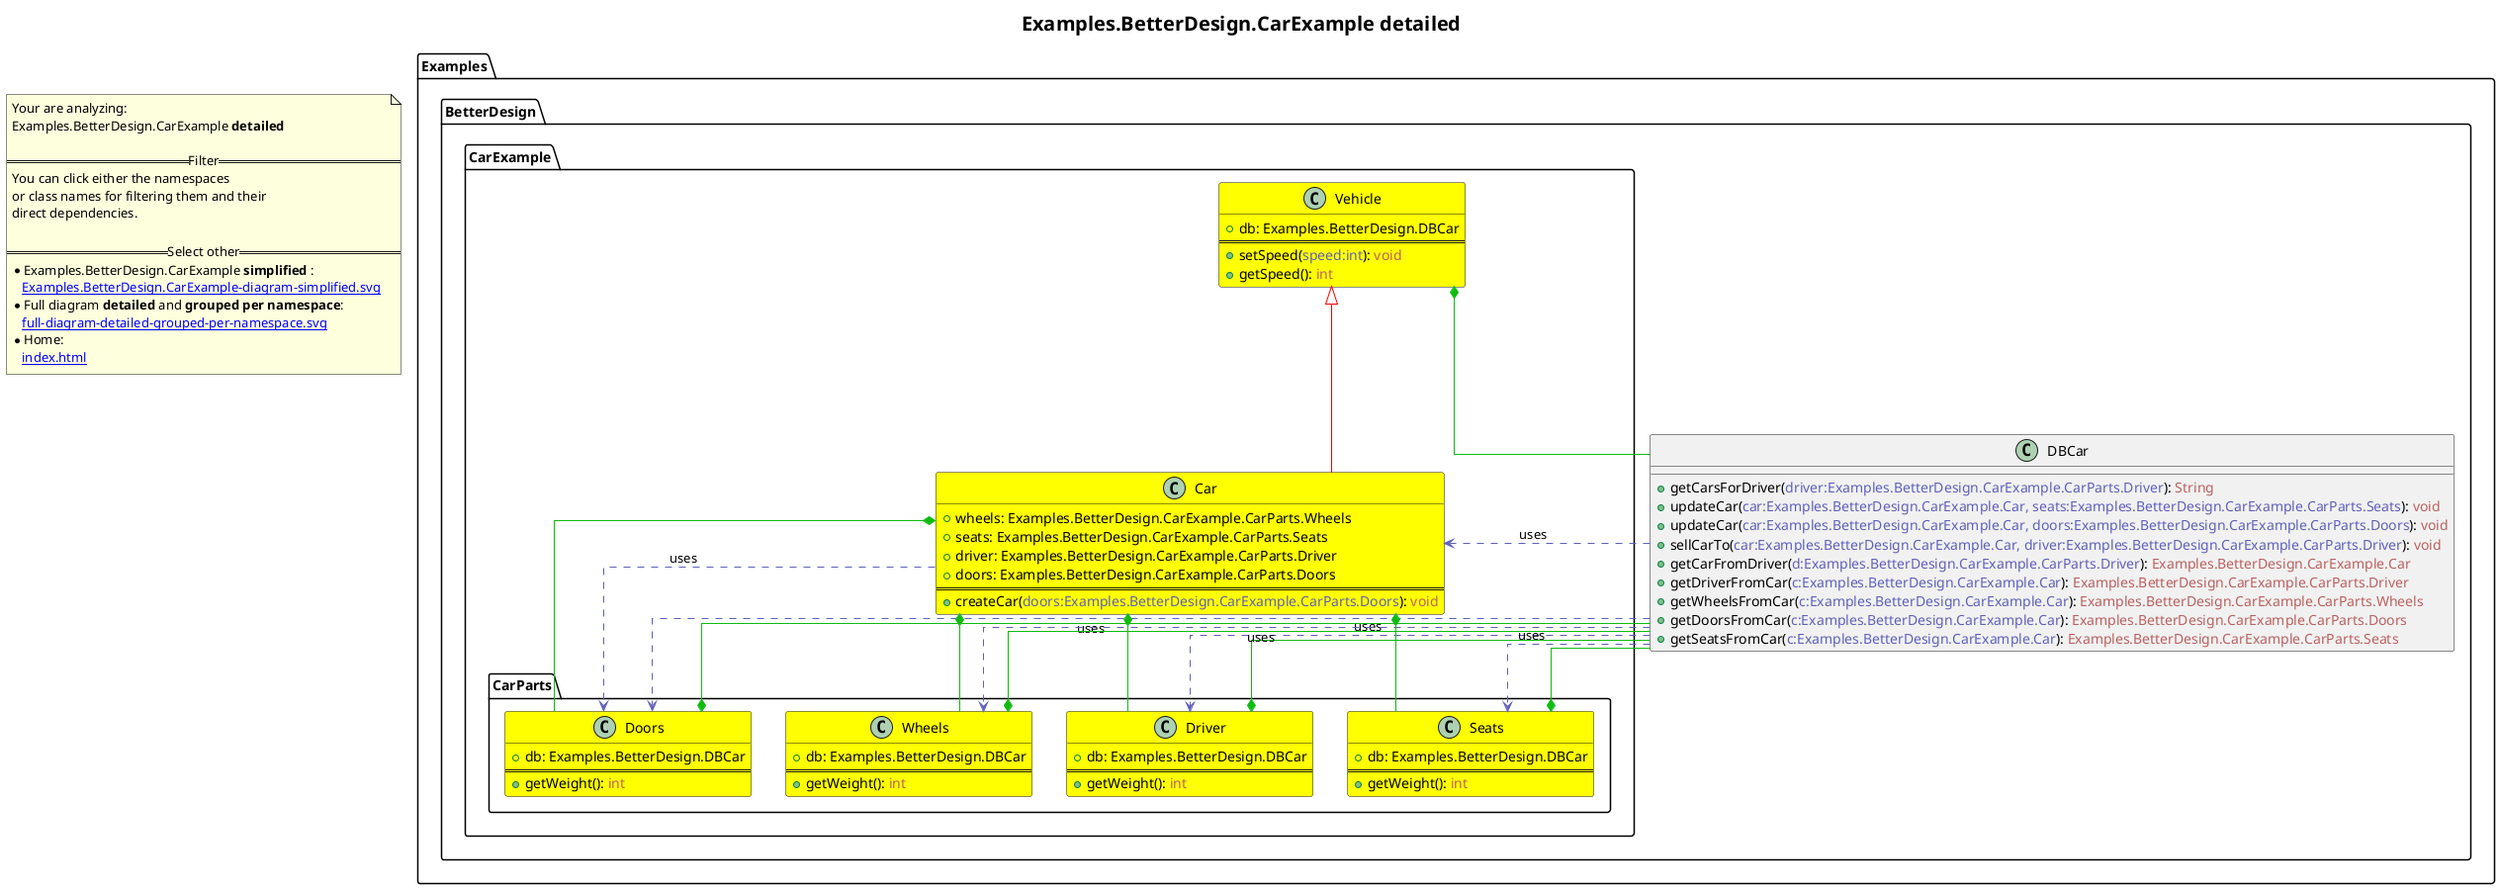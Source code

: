 @startuml
skinparam linetype ortho
title <size:20>Examples.BetterDesign.CarExample **detailed** </size>
note "Your are analyzing:\nExamples.BetterDesign.CarExample **detailed** \n\n==Filter==\nYou can click either the namespaces \nor class names for filtering them and their\ndirect dependencies.\n\n==Select other==\n* Examples.BetterDesign.CarExample **simplified** :\n   [[Examples.BetterDesign.CarExample-diagram-simplified.svg]]\n* Full diagram **detailed** and **grouped per namespace**:\n   [[full-diagram-detailed-grouped-per-namespace.svg]]\n* Home:\n   [[index.html]]" as FloatingNote
  class Examples.BetterDesign.DBCar [[Examples.BetterDesign.DBCar-diagram-detailed.svg]]  {
    + getCarsForDriver(<font color="6060BB">driver:Examples.BetterDesign.CarExample.CarParts.Driver</font>): <font color="BB6060">String</font>
    + updateCar(<font color="6060BB">car:Examples.BetterDesign.CarExample.Car, seats:Examples.BetterDesign.CarExample.CarParts.Seats</font>): <font color="BB6060">void</font>
    + updateCar(<font color="6060BB">car:Examples.BetterDesign.CarExample.Car, doors:Examples.BetterDesign.CarExample.CarParts.Doors</font>): <font color="BB6060">void</font>
    + sellCarTo(<font color="6060BB">car:Examples.BetterDesign.CarExample.Car, driver:Examples.BetterDesign.CarExample.CarParts.Driver</font>): <font color="BB6060">void</font>
    + getCarFromDriver(<font color="6060BB">d:Examples.BetterDesign.CarExample.CarParts.Driver</font>): <font color="BB6060">Examples.BetterDesign.CarExample.Car</font>
    + getDriverFromCar(<font color="6060BB">c:Examples.BetterDesign.CarExample.Car</font>): <font color="BB6060">Examples.BetterDesign.CarExample.CarParts.Driver</font>
    + getWheelsFromCar(<font color="6060BB">c:Examples.BetterDesign.CarExample.Car</font>): <font color="BB6060">Examples.BetterDesign.CarExample.CarParts.Wheels</font>
    + getDoorsFromCar(<font color="6060BB">c:Examples.BetterDesign.CarExample.Car</font>): <font color="BB6060">Examples.BetterDesign.CarExample.CarParts.Doors</font>
    + getSeatsFromCar(<font color="6060BB">c:Examples.BetterDesign.CarExample.Car</font>): <font color="BB6060">Examples.BetterDesign.CarExample.CarParts.Seats</font>
  }
    class Examples.BetterDesign.CarExample.Vehicle [[Examples.BetterDesign.CarExample.Vehicle-diagram-detailed.svg]] #yellow {
      + db: Examples.BetterDesign.DBCar
==
      + setSpeed(<font color="6060BB">speed:int</font>): <font color="BB6060">void</font>
      + getSpeed(<font color="6060BB"></font>): <font color="BB6060">int</font>
    }
    class Examples.BetterDesign.CarExample.Car [[Examples.BetterDesign.CarExample.Car-diagram-detailed.svg]] #yellow {
      + wheels: Examples.BetterDesign.CarExample.CarParts.Wheels
      + seats: Examples.BetterDesign.CarExample.CarParts.Seats
      + driver: Examples.BetterDesign.CarExample.CarParts.Driver
      + doors: Examples.BetterDesign.CarExample.CarParts.Doors
==
      + createCar(<font color="6060BB">doors:Examples.BetterDesign.CarExample.CarParts.Doors</font>): <font color="BB6060">void</font>
    }
      class Examples.BetterDesign.CarExample.CarParts.Wheels [[Examples.BetterDesign.CarExample.CarParts.Wheels-diagram-detailed.svg]] #yellow {
        + db: Examples.BetterDesign.DBCar
==
        + getWeight(<font color="6060BB"></font>): <font color="BB6060">int</font>
      }
      class Examples.BetterDesign.CarExample.CarParts.Seats [[Examples.BetterDesign.CarExample.CarParts.Seats-diagram-detailed.svg]] #yellow {
        + db: Examples.BetterDesign.DBCar
==
        + getWeight(<font color="6060BB"></font>): <font color="BB6060">int</font>
      }
      class Examples.BetterDesign.CarExample.CarParts.Driver [[Examples.BetterDesign.CarExample.CarParts.Driver-diagram-detailed.svg]] #yellow {
        + db: Examples.BetterDesign.DBCar
==
        + getWeight(<font color="6060BB"></font>): <font color="BB6060">int</font>
      }
      class Examples.BetterDesign.CarExample.CarParts.Doors [[Examples.BetterDesign.CarExample.CarParts.Doors-diagram-detailed.svg]] #yellow {
        + db: Examples.BetterDesign.DBCar
==
        + getWeight(<font color="6060BB"></font>): <font color="BB6060">int</font>
      }
 ' *************************************** 
 ' *************************************** 
 ' *************************************** 
' Class relations extracted from namespace:
' Examples.BetterDesign
Examples.BetterDesign.DBCar .[#6060BB].> Examples.BetterDesign.CarExample.CarParts.Driver  : uses 
Examples.BetterDesign.DBCar .[#6060BB].> Examples.BetterDesign.CarExample.Car  : uses 
Examples.BetterDesign.DBCar .[#6060BB].> Examples.BetterDesign.CarExample.CarParts.Seats  : uses 
Examples.BetterDesign.DBCar .[#6060BB].> Examples.BetterDesign.CarExample.CarParts.Doors  : uses 
Examples.BetterDesign.DBCar .[#6060BB].> Examples.BetterDesign.CarExample.CarParts.Wheels  : uses 
' Class relations extracted from namespace:
' Examples.BetterDesign.CarExample
Examples.BetterDesign.CarExample.Vehicle *-[#10BB10]- Examples.BetterDesign.DBCar 
Examples.BetterDesign.CarExample.Vehicle <|-[#red]- Examples.BetterDesign.CarExample.Car
Examples.BetterDesign.CarExample.Car *-[#10BB10]- Examples.BetterDesign.CarExample.CarParts.Wheels 
Examples.BetterDesign.CarExample.Car *-[#10BB10]- Examples.BetterDesign.CarExample.CarParts.Seats 
Examples.BetterDesign.CarExample.Car *-[#10BB10]- Examples.BetterDesign.CarExample.CarParts.Driver 
Examples.BetterDesign.CarExample.Car *-[#10BB10]- Examples.BetterDesign.CarExample.CarParts.Doors 
Examples.BetterDesign.CarExample.Car .[#6060BB].> Examples.BetterDesign.CarExample.CarParts.Doors  : uses 
' Class relations extracted from namespace:
' Examples.BetterDesign.CarExample.CarParts
Examples.BetterDesign.CarExample.CarParts.Wheels *-[#10BB10]- Examples.BetterDesign.DBCar 
Examples.BetterDesign.CarExample.CarParts.Seats *-[#10BB10]- Examples.BetterDesign.DBCar 
Examples.BetterDesign.CarExample.CarParts.Driver *-[#10BB10]- Examples.BetterDesign.DBCar 
Examples.BetterDesign.CarExample.CarParts.Doors *-[#10BB10]- Examples.BetterDesign.DBCar 
@enduml